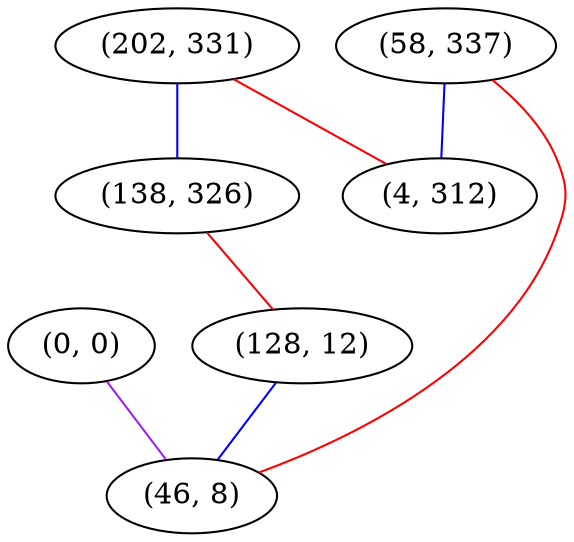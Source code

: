 graph "" {
"(0, 0)";
"(202, 331)";
"(138, 326)";
"(128, 12)";
"(58, 337)";
"(4, 312)";
"(46, 8)";
"(0, 0)" -- "(46, 8)"  [color=purple, key=0, weight=4];
"(202, 331)" -- "(138, 326)"  [color=blue, key=0, weight=3];
"(202, 331)" -- "(4, 312)"  [color=red, key=0, weight=1];
"(138, 326)" -- "(128, 12)"  [color=red, key=0, weight=1];
"(128, 12)" -- "(46, 8)"  [color=blue, key=0, weight=3];
"(58, 337)" -- "(46, 8)"  [color=red, key=0, weight=1];
"(58, 337)" -- "(4, 312)"  [color=blue, key=0, weight=3];
}

